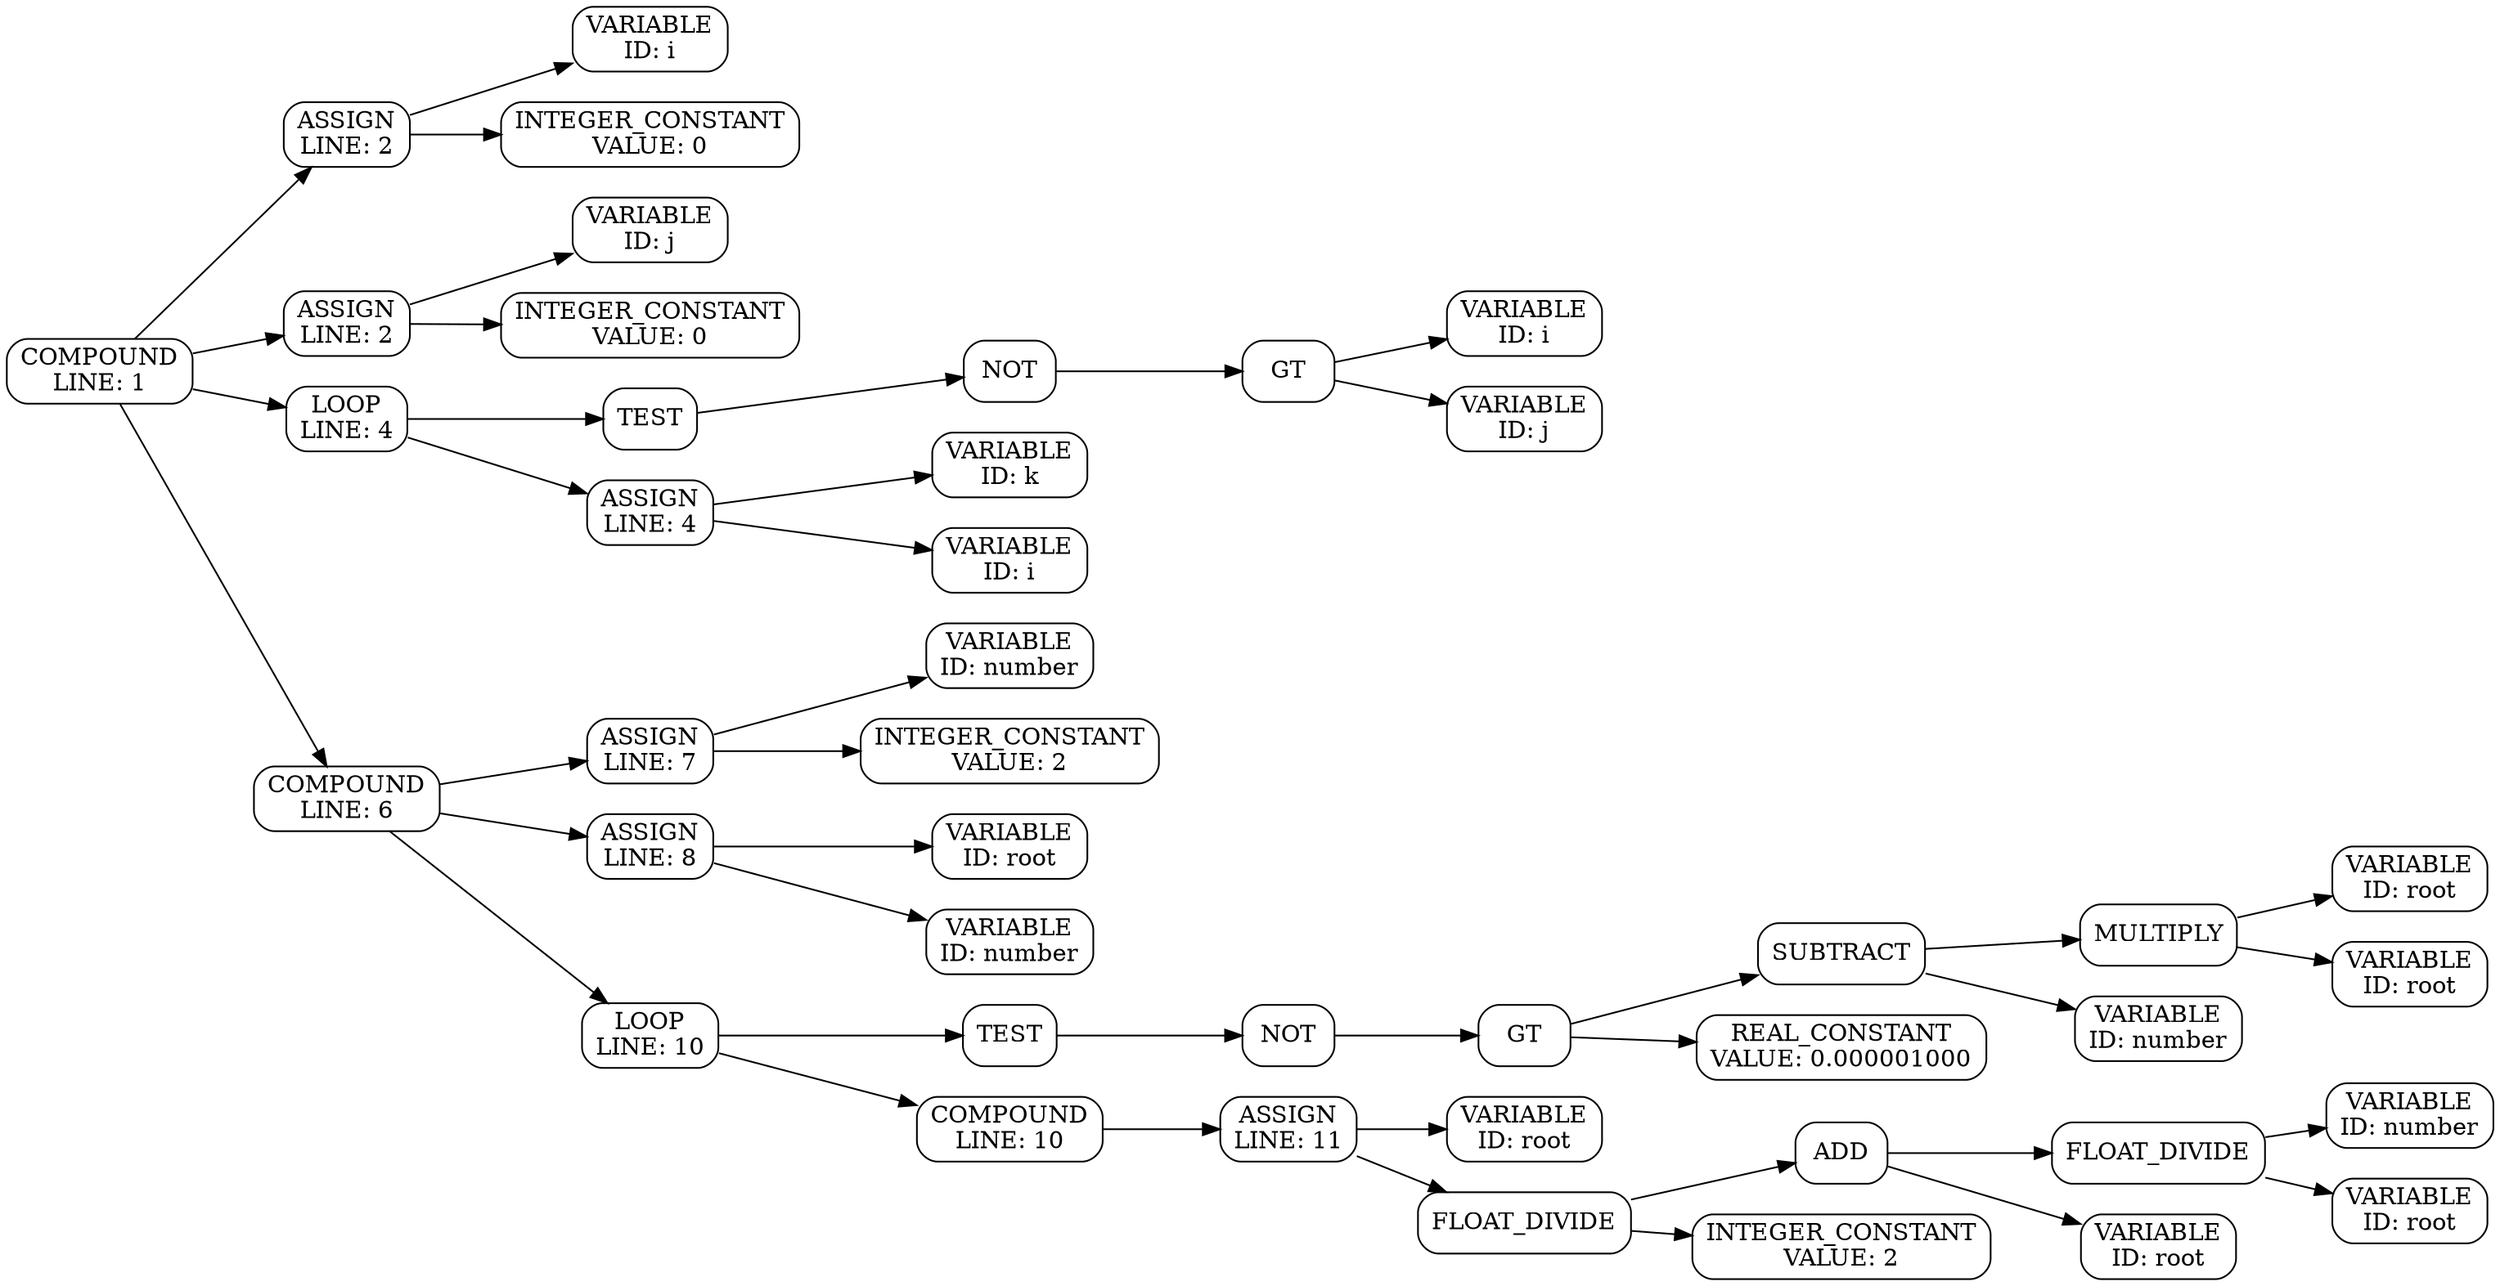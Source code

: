 digraph "parse tree"
{
  rankdir="LR"
  {
    node [shape=box, style="rounded"]
    node0 [label = "COMPOUND\nLINE: 1"]
    node1 [label = "ASSIGN\nLINE: 2"]
    node2 [label = "VARIABLE\nID: i"]
    node3 [label = "INTEGER_CONSTANT\nVALUE: 0"]
    node4 [label = "ASSIGN\nLINE: 2"]
    node5 [label = "VARIABLE\nID: j"]
    node6 [label = "INTEGER_CONSTANT\nVALUE: 0"]
    node7 [label = "LOOP\nLINE: 4"]
    node8 [label = "TEST"]
    node9 [label = "NOT"]
    node10 [label = "GT"]
    node11 [label = "VARIABLE\nID: i"]
    node12 [label = "VARIABLE\nID: j"]
    node13 [label = "ASSIGN\nLINE: 4"]
    node14 [label = "VARIABLE\nID: k"]
    node15 [label = "VARIABLE\nID: i"]
    node16 [label = "COMPOUND\nLINE: 6"]
    node17 [label = "ASSIGN\nLINE: 7"]
    node18 [label = "VARIABLE\nID: number"]
    node19 [label = "INTEGER_CONSTANT\nVALUE: 2"]
    node20 [label = "ASSIGN\nLINE: 8"]
    node21 [label = "VARIABLE\nID: root"]
    node22 [label = "VARIABLE\nID: number"]
    node23 [label = "LOOP\nLINE: 10"]
    node24 [label = "TEST"]
    node25 [label = "NOT"]
    node26 [label = "GT"]
    node27 [label = "SUBTRACT"]
    node28 [label = "MULTIPLY"]
    node29 [label = "VARIABLE\nID: root"]
    node30 [label = "VARIABLE\nID: root"]
    node31 [label = "VARIABLE\nID: number"]
    node32 [label = "REAL_CONSTANT\nVALUE: 0.000001000"]
    node33 [label = "COMPOUND\nLINE: 10"]
    node34 [label = "ASSIGN\nLINE: 11"]
    node35 [label = "VARIABLE\nID: root"]
    node36 [label = "FLOAT_DIVIDE"]
    node37 [label = "ADD"]
    node38 [label = "FLOAT_DIVIDE"]
    node39 [label = "VARIABLE\nID: number"]
    node40 [label = "VARIABLE\nID: root"]
    node41 [label = "VARIABLE\nID: root"]
    node42 [label = "INTEGER_CONSTANT\nVALUE: 2"]
  }
  node1 -> { node2 node3 }
  node4 -> { node5 node6 }
  node10 -> { node11 node12 }
  node9 -> { node10 }
  node8 -> { node9 }
  node13 -> { node14 node15 }
  node7 -> { node8 node13 }
  node17 -> { node18 node19 }
  node20 -> { node21 node22 }
  node28 -> { node29 node30 }
  node27 -> { node28 node31 }
  node26 -> { node27 node32 }
  node25 -> { node26 }
  node24 -> { node25 }
  node38 -> { node39 node40 }
  node37 -> { node38 node41 }
  node36 -> { node37 node42 }
  node34 -> { node35 node36 }
  node33 -> { node34 }
  node23 -> { node24 node33 }
  node16 -> { node17 node20 node23 }
  node0 -> { node1 node4 node7 node16 }
}